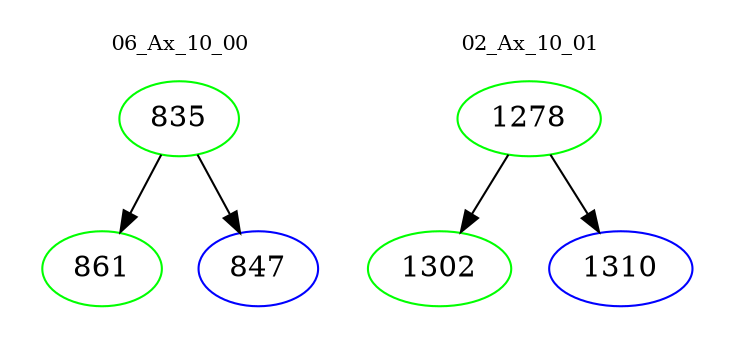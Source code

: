 digraph{
subgraph cluster_0 {
color = white
label = "06_Ax_10_00";
fontsize=10;
T0_835 [label="835", color="green"]
T0_835 -> T0_861 [color="black"]
T0_861 [label="861", color="green"]
T0_835 -> T0_847 [color="black"]
T0_847 [label="847", color="blue"]
}
subgraph cluster_1 {
color = white
label = "02_Ax_10_01";
fontsize=10;
T1_1278 [label="1278", color="green"]
T1_1278 -> T1_1302 [color="black"]
T1_1302 [label="1302", color="green"]
T1_1278 -> T1_1310 [color="black"]
T1_1310 [label="1310", color="blue"]
}
}

